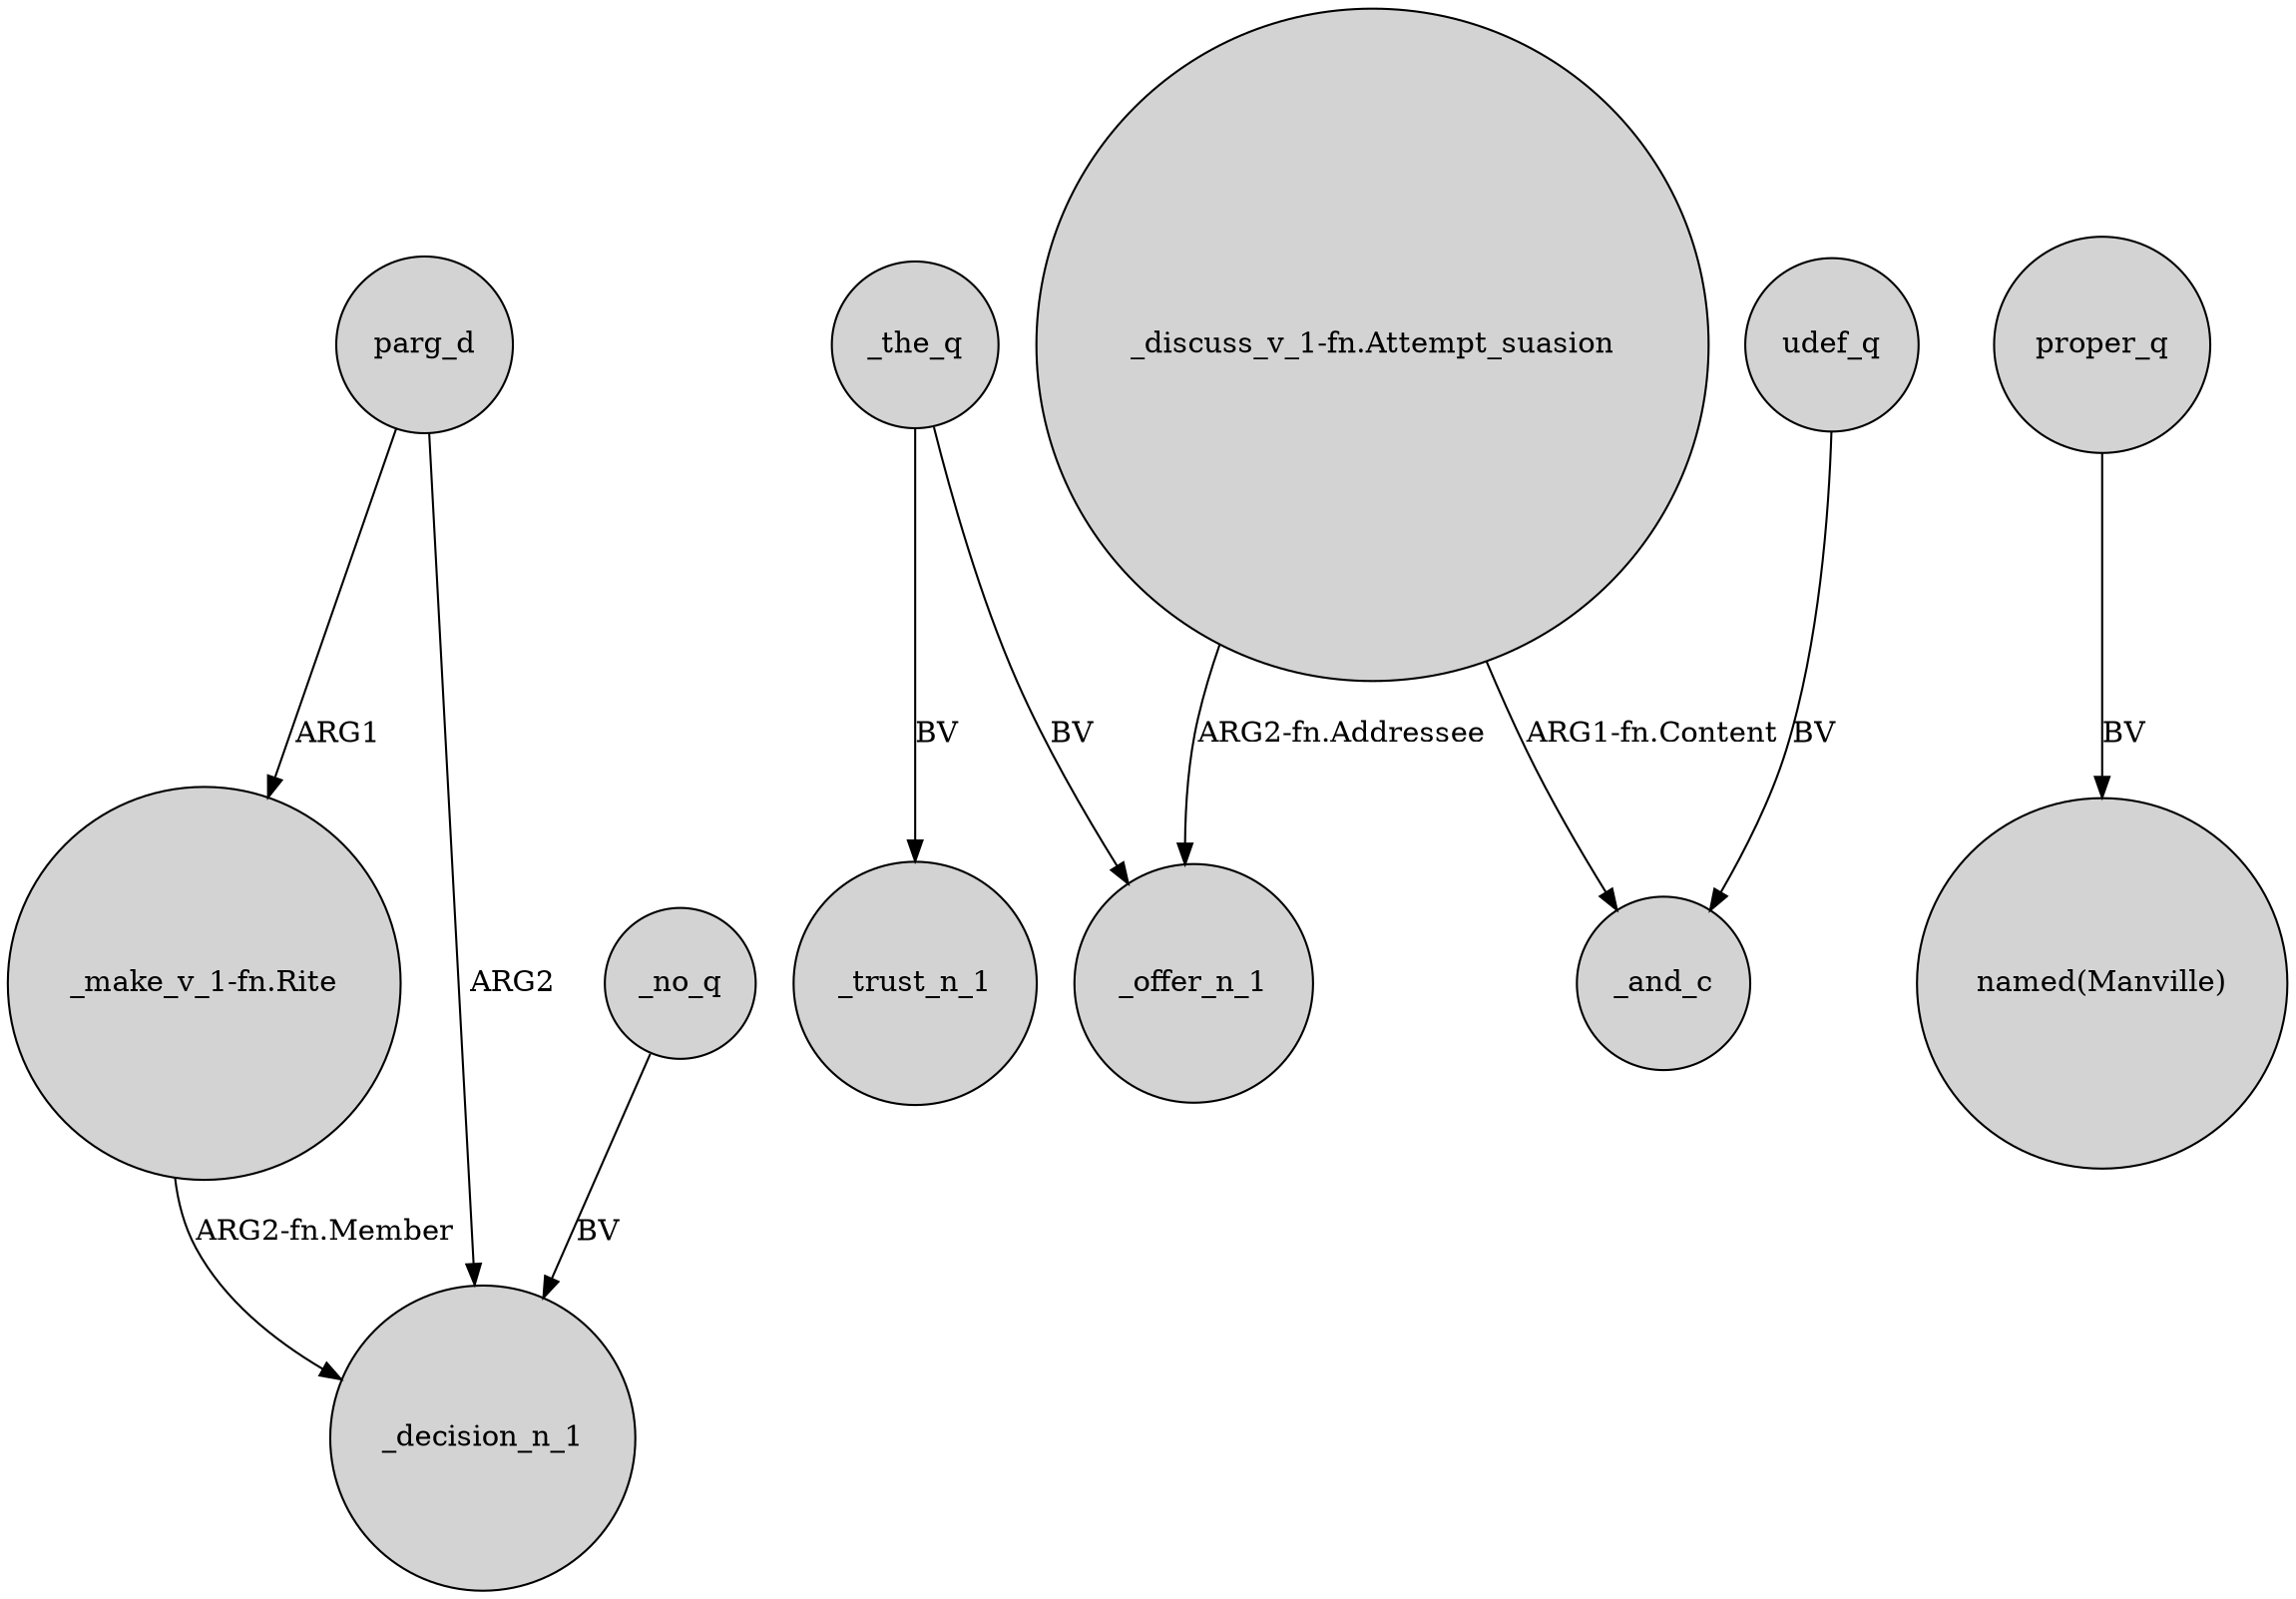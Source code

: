 digraph {
	node [shape=circle style=filled]
	parg_d -> "_make_v_1-fn.Rite" [label=ARG1]
	"_discuss_v_1-fn.Attempt_suasion" -> _offer_n_1 [label="ARG2-fn.Addressee"]
	proper_q -> "named(Manville)" [label=BV]
	udef_q -> _and_c [label=BV]
	"_make_v_1-fn.Rite" -> _decision_n_1 [label="ARG2-fn.Member"]
	parg_d -> _decision_n_1 [label=ARG2]
	"_discuss_v_1-fn.Attempt_suasion" -> _and_c [label="ARG1-fn.Content"]
	_the_q -> _offer_n_1 [label=BV]
	_the_q -> _trust_n_1 [label=BV]
	_no_q -> _decision_n_1 [label=BV]
}
